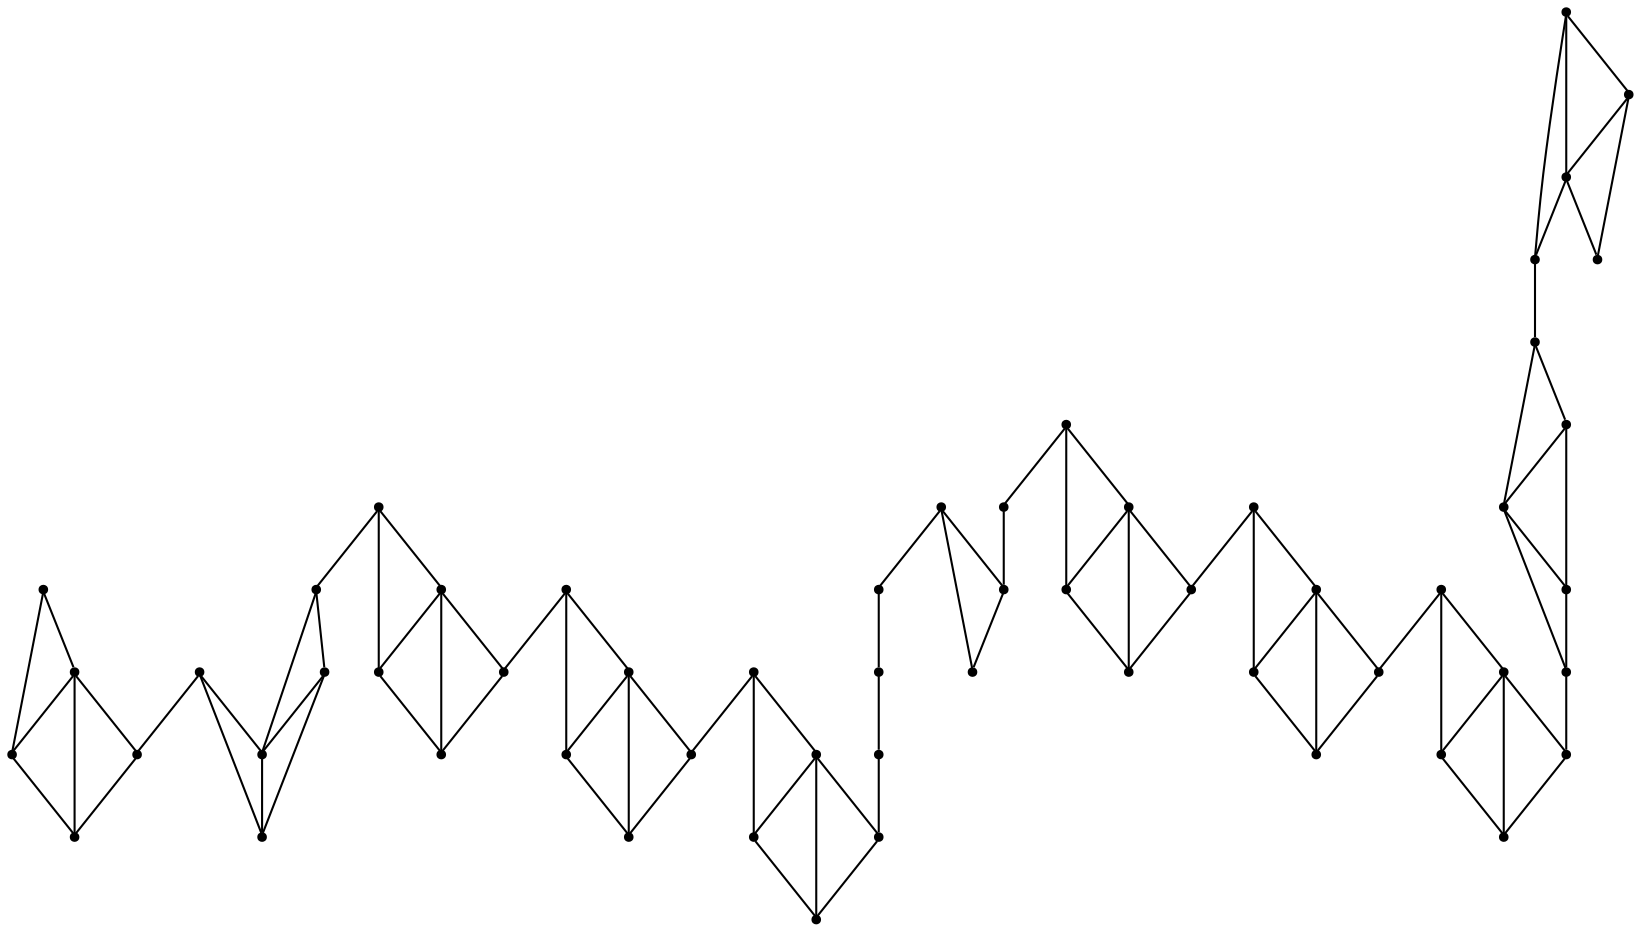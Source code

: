 graph {
  node [shape=point,comment="{\"directed\":false,\"doi\":\"10.1007/978-3-319-50106-2_41\",\"figure\":\"2 (2)\"}"]

  v0 [pos="1510.3729223673977,1963.3254160390175"]
  v1 [pos="1500.808842815127,1963.3254160390175"]
  v2 [pos="1489.1861518283044,1963.3254160390175"]
  v3 [pos="1477.5634608414814,1963.3254160390175"]
  v4 [pos="1465.9407698546588,1963.3254160390175"]
  v5 [pos="1448.4880383796212,1963.3264652350508"]
  v6 [pos="1438.9198891686176,1963.3264652350508"]
  v7 [pos="1427.297198181795,1963.3264652350508"]
  v8 [pos="1415.6745071949722,1963.3264652350508"]
  v9 [pos="1404.0518162081494,1963.3264652350508"]
  v10 [pos="1380.8064342345037,1963.3264652350508"]
  v11 [pos="1369.183743247681,1963.3264652350508"]
  v12 [pos="1357.561052260858,1963.3264652350508"]
  v13 [pos="1345.9383612740355,1963.3264652350508"]
  v14 [pos="1322.6929793003899,1963.3264652350508"]
  v15 [pos="1311.066091477999,1963.3264652350508"]
  v16 [pos="1299.4434004911764,1963.3264652350508"]
  v17 [pos="1287.8196920896703,1963.3264652350508"]
  v18 [pos="1264.5712578719751,1963.3264652350508"]
  v19 [pos="1252.9485668851523,1963.3264652350508"]
  v20 [pos="1241.3258758983295,1963.3264652350508"]
  v21 [pos="1229.703184911507,1963.3264652350508"]
  v22 [pos="1206.4536061022932,1963.3264652350508"]
  v23 [pos="1194.8340627421464,1963.3285636271173"]
  v24 [pos="1167.0922165762468,1963.3267195856042"]
  v25 [pos="1155.9737817417683,1963.3285636271173"]
  v26 [pos="1148.3402783450147,1963.3264652350508"]
  v27 [pos="1136.7165381492998,1963.3285636271173"]
  v28 [pos="1125.094896371369,1963.3264652350508"]
  v29 [pos="1090.2226265753327,1963.3264652350508"]
  v30 [pos="1078.5999355885099,1963.3264652350508"]
  v31 [pos="1066.9772604987916,1963.3264652350508"]
  v32 [pos="1055.3545695119687,1963.3264652350508"]
  v33 [pos="1041.673267090594,1963.3264652350508"]
  v34 [pos="1032.1050542911728,1963.3264652350508"]
  v35 [pos="1020.4823633043501,1963.3264652350508"]
  v36 [pos="1008.8596723175273,1963.3264652350508"]
  v37 [pos="997.2369813307045,1963.3264652350508"]
  v38 [pos="973.9915993570588,1963.3264652350508"]
  v39 [pos="962.3689719586537,1963.3264652350508"]
  v40 [pos="950.746280971831,1963.3264652350508"]
  v41 [pos="939.1235899850083,1963.3264652350508"]
  v42 [pos="915.8782080113626,1963.3264652350508"]
  v43 [pos="904.2482043565045,1963.3264652350508"]
  v44 [pos="892.6244959549986,1963.3264652350508"]
  v45 [pos="881.001804968176,1963.3264652350508"]
  v46 [pos="864.3283495520263,1963.3254160390175"]
  v47 [pos="854.7611541672883,1963.3254160390175"]
  v48 [pos="843.1374457657823,1963.3254160390175"]
  v49 [pos="831.5147547789596,1963.3254160390175"]
  v50 [pos="819.8920637921368,1963.3254160390175"]
  v51 [pos="1390.3703866099395,1963.3264652350508"]
  v52 [pos="1332.2570588526607,1963.3264652350508"]
  v53 [pos="1274.1352102474107,1963.3264652350508"]
  v54 [pos="1099.7867061276036,1963.3264652350508"]
  v55 [pos="983.5598121564801,1963.3264652350508"]
  v56 [pos="925.4380271396477,1963.3264652350508"]

  v50 -- v49 [id="-3",pos="819.8920637921368,1963.3254160390175 831.5147547789596,1963.3254160390175 831.5147547789596,1963.3254160390175 831.5147547789596,1963.3254160390175"]
  v47 -- v46 [id="-4",pos="854.7611541672883,1963.3254160390175 864.3283495520263,1963.3254160390175 864.3283495520263,1963.3254160390175 864.3283495520263,1963.3254160390175"]
  v46 -- v45 [id="-5",pos="864.3283495520263,1963.3254160390175 881.001804968176,1963.3264652350508 881.001804968176,1963.3264652350508 881.001804968176,1963.3264652350508"]
  v45 -- v44 [id="-6",pos="881.001804968176,1963.3264652350508 892.6244959549986,1963.3264652350508 892.6244959549986,1963.3264652350508 892.6244959549986,1963.3264652350508"]
  v44 -- v43 [id="-7",pos="892.6244959549986,1963.3264652350508 904.2482043565045,1963.3264652350508 904.2482043565045,1963.3264652350508 904.2482043565045,1963.3264652350508"]
  v43 -- v42 [id="-8",pos="904.2482043565045,1963.3264652350508 915.8782080113626,1963.3264652350508 915.8782080113626,1963.3264652350508 915.8782080113626,1963.3264652350508"]
  v42 -- v56 [id="-9",pos="915.8782080113626,1963.3264652350508 925.4380271396477,1963.3264652350508 925.4380271396477,1963.3264652350508 925.4380271396477,1963.3264652350508"]
  v56 -- v41 [id="-10",pos="925.4380271396477,1963.3264652350508 939.1235899850083,1963.3264652350508 939.1235899850083,1963.3264652350508 939.1235899850083,1963.3264652350508"]
  v41 -- v40 [id="-11",pos="939.1235899850083,1963.3264652350508 950.746280971831,1963.3264652350508 950.746280971831,1963.3264652350508 950.746280971831,1963.3264652350508"]
  v40 -- v39 [id="-12",pos="950.746280971831,1963.3264652350508 962.3689719586537,1963.3264652350508 962.3689719586537,1963.3264652350508 962.3689719586537,1963.3264652350508"]
  v39 -- v38 [id="-13",pos="962.3689719586537,1963.3264652350508 973.9915993570588,1963.3264652350508 973.9915993570588,1963.3264652350508 973.9915993570588,1963.3264652350508"]
  v38 -- v55 [id="-14",pos="973.9915993570588,1963.3264652350508 983.5598121564801,1963.3264652350508 983.5598121564801,1963.3264652350508 983.5598121564801,1963.3264652350508"]
  v55 -- v37 [id="-15",pos="983.5598121564801,1963.3264652350508 997.2369813307045,1963.3264652350508 997.2369813307045,1963.3264652350508 997.2369813307045,1963.3264652350508"]
  v37 -- v36 [id="-16",pos="997.2369813307045,1963.3264652350508 1008.8596723175273,1963.3264652350508 1008.8596723175273,1963.3264652350508 1008.8596723175273,1963.3264652350508"]
  v36 -- v35 [id="-17",pos="1008.8596723175273,1963.3264652350508 1020.4823633043501,1963.3264652350508 1020.4823633043501,1963.3264652350508 1020.4823633043501,1963.3264652350508"]
  v35 -- v34 [id="-18",pos="1020.4823633043501,1963.3264652350508 1032.1050542911728,1963.3264652350508 1032.1050542911728,1963.3264652350508 1032.1050542911728,1963.3264652350508"]
  v34 -- v33 [id="-19",pos="1032.1050542911728,1963.3264652350508 1041.673267090594,1963.3264652350508 1041.673267090594,1963.3264652350508 1041.673267090594,1963.3264652350508"]
  v33 -- v32 [id="-20",pos="1041.673267090594,1963.3264652350508 1055.3545695119687,1963.3264652350508 1055.3545695119687,1963.3264652350508 1055.3545695119687,1963.3264652350508"]
  v32 -- v31 [id="-21",pos="1055.3545695119687,1963.3264652350508 1066.9772604987916,1963.3264652350508 1066.9772604987916,1963.3264652350508 1066.9772604987916,1963.3264652350508"]
  v31 -- v30 [id="-22",pos="1066.9772604987916,1963.3264652350508 1078.5999355885099,1963.3264652350508 1078.5999355885099,1963.3264652350508 1078.5999355885099,1963.3264652350508"]
  v30 -- v29 [id="-23",pos="1078.5999355885099,1963.3264652350508 1090.2226265753327,1963.3264652350508 1090.2226265753327,1963.3264652350508 1090.2226265753327,1963.3264652350508"]
  v29 -- v54 [id="-24",pos="1090.2226265753327,1963.3264652350508 1099.7867061276036,1963.3264652350508 1099.7867061276036,1963.3264652350508 1099.7867061276036,1963.3264652350508"]
  v54 -- v28 [id="-25",pos="1099.7867061276036,1963.3264652350508 1125.094896371369,1963.3264652350508 1125.094896371369,1963.3264652350508 1125.094896371369,1963.3264652350508"]
  v28 -- v27 [id="-26",pos="1125.094896371369,1963.3264652350508 1136.7165381492998,1963.3285636271173 1136.7165381492998,1963.3285636271173 1136.7165381492998,1963.3285636271173"]
  v27 -- v26 [id="-27",pos="1136.7165381492998,1963.3285636271173 1148.3402783450147,1963.3264652350508 1148.3402783450147,1963.3264652350508 1148.3402783450147,1963.3264652350508"]
  v26 -- v25 [id="-28",pos="1148.3402783450147,1963.3264652350508 1155.9737817417683,1963.3285636271173 1155.9737817417683,1963.3285636271173 1155.9737817417683,1963.3285636271173"]
  v25 -- v24 [id="-29",pos="1155.9737817417683,1963.3285636271173 1167.0922165762468,1963.3267195856042 1167.0922165762468,1963.3267195856042 1167.0922165762468,1963.3267195856042"]
  v24 -- v23 [id="-30",pos="1167.0922165762468,1963.3267195856042 1194.8340627421464,1963.3285636271173 1194.8340627421464,1963.3285636271173 1194.8340627421464,1963.3285636271173"]
  v23 -- v22 [id="-31",pos="1194.8340627421464,1963.3285636271173 1206.4536061022932,1963.3264652350508 1206.4536061022932,1963.3264652350508 1206.4536061022932,1963.3264652350508"]
  v22 -- v21 [id="-32",pos="1206.4536061022932,1963.3264652350508 1229.703184911507,1963.3264652350508 1229.703184911507,1963.3264652350508 1229.703184911507,1963.3264652350508"]
  v21 -- v20 [id="-33",pos="1229.703184911507,1963.3264652350508 1241.3258758983295,1963.3264652350508 1241.3258758983295,1963.3264652350508 1241.3258758983295,1963.3264652350508"]
  v20 -- v19 [id="-34",pos="1241.3258758983295,1963.3264652350508 1252.9485668851523,1963.3264652350508 1252.9485668851523,1963.3264652350508 1252.9485668851523,1963.3264652350508"]
  v19 -- v18 [id="-35",pos="1252.9485668851523,1963.3264652350508 1264.5712578719751,1963.3264652350508 1264.5712578719751,1963.3264652350508 1264.5712578719751,1963.3264652350508"]
  v18 -- v53 [id="-36",pos="1264.5712578719751,1963.3264652350508 1274.1352102474107,1963.3264652350508 1274.1352102474107,1963.3264652350508 1274.1352102474107,1963.3264652350508"]
  v53 -- v17 [id="-37",pos="1274.1352102474107,1963.3264652350508 1287.8196920896703,1963.3264652350508 1287.8196920896703,1963.3264652350508 1287.8196920896703,1963.3264652350508"]
  v17 -- v16 [id="-38",pos="1287.8196920896703,1963.3264652350508 1299.4434004911764,1963.3264652350508 1299.4434004911764,1963.3264652350508 1299.4434004911764,1963.3264652350508"]
  v16 -- v15 [id="-39",pos="1299.4434004911764,1963.3264652350508 1311.066091477999,1963.3264652350508 1311.066091477999,1963.3264652350508 1311.066091477999,1963.3264652350508"]
  v15 -- v14 [id="-40",pos="1311.066091477999,1963.3264652350508 1322.6929793003899,1963.3264652350508 1322.6929793003899,1963.3264652350508 1322.6929793003899,1963.3264652350508"]
  v14 -- v52 [id="-41",pos="1322.6929793003899,1963.3264652350508 1332.2570588526607,1963.3264652350508 1332.2570588526607,1963.3264652350508 1332.2570588526607,1963.3264652350508"]
  v52 -- v13 [id="-42",pos="1332.2570588526607,1963.3264652350508 1345.9383612740355,1963.3264652350508 1345.9383612740355,1963.3264652350508 1345.9383612740355,1963.3264652350508"]
  v13 -- v12 [id="-43",pos="1345.9383612740355,1963.3264652350508 1357.561052260858,1963.3264652350508 1357.561052260858,1963.3264652350508 1357.561052260858,1963.3264652350508"]
  v12 -- v11 [id="-44",pos="1357.561052260858,1963.3264652350508 1369.183743247681,1963.3264652350508 1369.183743247681,1963.3264652350508 1369.183743247681,1963.3264652350508"]
  v11 -- v10 [id="-45",pos="1369.183743247681,1963.3264652350508 1380.8064342345037,1963.3264652350508 1380.8064342345037,1963.3264652350508 1380.8064342345037,1963.3264652350508"]
  v10 -- v51 [id="-46",pos="1380.8064342345037,1963.3264652350508 1390.3703866099395,1963.3264652350508 1390.3703866099395,1963.3264652350508 1390.3703866099395,1963.3264652350508"]
  v51 -- v9 [id="-47",pos="1390.3703866099395,1963.3264652350508 1404.0518162081494,1963.3264652350508 1404.0518162081494,1963.3264652350508 1404.0518162081494,1963.3264652350508"]
  v9 -- v8 [id="-48",pos="1404.0518162081494,1963.3264652350508 1415.6745071949722,1963.3264652350508 1415.6745071949722,1963.3264652350508 1415.6745071949722,1963.3264652350508"]
  v8 -- v7 [id="-49",pos="1415.6745071949722,1963.3264652350508 1427.297198181795,1963.3264652350508 1427.297198181795,1963.3264652350508 1427.297198181795,1963.3264652350508"]
  v7 -- v6 [id="-50",pos="1427.297198181795,1963.3264652350508 1438.9198891686176,1963.3264652350508 1438.9198891686176,1963.3264652350508 1438.9198891686176,1963.3264652350508"]
  v6 -- v5 [id="-51",pos="1438.9198891686176,1963.3264652350508 1448.4880383796212,1963.3264652350508 1448.4880383796212,1963.3264652350508 1448.4880383796212,1963.3264652350508"]
  v5 -- v4 [id="-52",pos="1448.4880383796212,1963.3264652350508 1465.9407698546588,1963.3254160390175 1465.9407698546588,1963.3254160390175 1465.9407698546588,1963.3254160390175"]
  v4 -- v3 [id="-53",pos="1465.9407698546588,1963.3254160390175 1477.5634608414814,1963.3254160390175 1477.5634608414814,1963.3254160390175 1477.5634608414814,1963.3254160390175"]
  v3 -- v2 [id="-54",pos="1477.5634608414814,1963.3254160390175 1489.1861518283044,1963.3254160390175 1489.1861518283044,1963.3254160390175 1489.1861518283044,1963.3254160390175"]
  v2 -- v1 [id="-55",pos="1489.1861518283044,1963.3254160390175 1500.808842815127,1963.3254160390175 1500.808842815127,1963.3254160390175 1500.808842815127,1963.3254160390175"]
  v1 -- v0 [id="-56",pos="1500.808842815127,1963.3254160390175 1510.3729223673977,1963.3254160390175 1510.3729223673977,1963.3254160390175 1510.3729223673977,1963.3254160390175"]
  v48 -- v47 [id="-58",pos="843.1374457657823,1963.3254160390175 854.7611541672883,1963.3254160390175 854.7611541672883,1963.3254160390175 854.7611541672883,1963.3254160390175"]
  v49 -- v48 [id="-59",pos="831.5147547789596,1963.3254160390175 843.1374457657823,1963.3254160390175 843.1374457657823,1963.3254160390175 843.1374457657823,1963.3254160390175"]
  v0 -- v2 [id="-363",pos="1510.3729223673977,1963.3254160390175 1489.1861518283044,1963.3254160390175 1489.1861518283044,1963.3254160390175 1489.1861518283044,1963.3254160390175"]
  v1 -- v3 [id="-387",pos="1500.808842815127,1963.3254160390175 1477.5634608414814,1963.3254160390175 1477.5634608414814,1963.3254160390175 1477.5634608414814,1963.3254160390175"]
  v2 -- v4 [id="-417",pos="1489.1861518283044,1963.3254160390175 1465.9407698546588,1963.3254160390175 1465.9407698546588,1963.3254160390175 1465.9407698546588,1963.3254160390175"]
  v48 -- v50 [id="-424",pos="843.1374457657823,1963.3254160390175 819.8920637921368,1963.3254160390175 819.8920637921368,1963.3254160390175 819.8920637921368,1963.3254160390175"]
  v5 -- v7 [id="-469",pos="1448.4880383796212,1963.3264652350508 1427.297198181795,1963.3264652350508 1427.297198181795,1963.3264652350508 1427.297198181795,1963.3264652350508"]
  v8 -- v6 [id="-499",pos="1415.6745071949722,1963.3264652350508 1438.9198891686176,1963.3264652350508 1438.9198891686176,1963.3264652350508 1438.9198891686176,1963.3264652350508"]
  v9 -- v7 [id="-522",pos="1404.0518162081494,1963.3264652350508 1427.297198181795,1963.3264652350508 1427.297198181795,1963.3264652350508 1427.297198181795,1963.3264652350508"]
  v51 -- v11 [id="-544",pos="1390.3703866099395,1963.3264652350508 1369.183743247681,1963.3264652350508 1369.183743247681,1963.3264652350508 1369.183743247681,1963.3264652350508"]
  v47 -- v49 [id="-571",pos="854.7611541672883,1963.3254160390175 831.5147547789596,1963.3254160390175 831.5147547789596,1963.3254160390175 831.5147547789596,1963.3254160390175"]
  v10 -- v12 [id="-572",pos="1380.8064342345037,1963.3264652350508 1357.561052260858,1963.3264652350508 1357.561052260858,1963.3264652350508 1357.561052260858,1963.3264652350508"]
  v11 -- v13 [id="-596",pos="1369.183743247681,1963.3264652350508 1345.9383612740355,1963.3264652350508 1345.9383612740355,1963.3264652350508 1345.9383612740355,1963.3264652350508"]
  v52 -- v15 [id="-623",pos="1332.2570588526607,1963.3264652350508 1311.066091477999,1963.3264652350508 1311.066091477999,1963.3264652350508 1311.066091477999,1963.3264652350508"]
  v14 -- v16 [id="-649",pos="1322.6929793003899,1963.3264652350508 1299.4434004911764,1963.3264652350508 1299.4434004911764,1963.3264652350508 1299.4434004911764,1963.3264652350508"]
  v15 -- v17 [id="-675",pos="1311.066091477999,1963.3264652350508 1287.8196920896703,1963.3264652350508 1287.8196920896703,1963.3264652350508 1287.8196920896703,1963.3264652350508"]
  v48 -- v46 [id="-678",pos="843.1374457657823,1963.3254160390175 864.3283495520263,1963.3254160390175 864.3283495520263,1963.3254160390175 864.3283495520263,1963.3254160390175"]
  v53 -- v19 [id="-702",pos="1274.1352102474107,1963.3264652350508 1252.9485668851523,1963.3264652350508 1252.9485668851523,1963.3264652350508 1252.9485668851523,1963.3264652350508"]
  v18 -- v20 [id="-726",pos="1264.5712578719751,1963.3264652350508 1241.3258758983295,1963.3264652350508 1241.3258758983295,1963.3264652350508 1241.3258758983295,1963.3264652350508"]
  v45 -- v43 [id="-730",pos="881.001804968176,1963.3264652350508 904.2482043565045,1963.3264652350508 904.2482043565045,1963.3264652350508 904.2482043565045,1963.3264652350508"]
  v19 -- v21 [id="-754",pos="1252.9485668851523,1963.3264652350508 1229.703184911507,1963.3264652350508 1229.703184911507,1963.3264652350508 1229.703184911507,1963.3264652350508"]
  v44 -- v42 [id="-935",pos="892.6244959549986,1963.3264652350508 915.8782080113626,1963.3264652350508 915.8782080113626,1963.3264652350508 915.8782080113626,1963.3264652350508"]
  v25 -- v27 [id="-974",pos="1155.9737817417683,1963.3285636271173 1136.7165381492998,1963.3285636271173 1136.7165381492998,1963.3285636271173 1136.7165381492998,1963.3285636271173"]
  v43 -- v56 [id="-991",pos="904.2482043565045,1963.3264652350508 925.4380271396477,1963.3264652350508 925.4380271396477,1963.3264652350508 925.4380271396477,1963.3264652350508"]
  v54 -- v30 [id="-1031",pos="1099.7867061276036,1963.3264652350508 1078.5999355885099,1963.3264652350508 1078.5999355885099,1963.3264652350508 1078.5999355885099,1963.3264652350508"]
  v29 -- v31 [id="-1074",pos="1090.2226265753327,1963.3264652350508 1066.9772604987916,1963.3264652350508 1066.9772604987916,1963.3264652350508 1066.9772604987916,1963.3264652350508"]
  v30 -- v32 [id="-1112",pos="1078.5999355885099,1963.3264652350508 1055.3545695119687,1963.3264652350508 1055.3545695119687,1963.3264652350508 1055.3545695119687,1963.3264652350508"]
  v39 -- v41 [id="-1144",pos="962.3689719586537,1963.3264652350508 939.1235899850083,1963.3264652350508 939.1235899850083,1963.3264652350508 939.1235899850083,1963.3264652350508"]
  v33 -- v35 [id="-1146",pos="1041.673267090594,1963.3264652350508 1020.4823633043501,1963.3264652350508 1020.4823633043501,1963.3264652350508 1020.4823633043501,1963.3264652350508"]
  v34 -- v36 [id="-1173",pos="1032.1050542911728,1963.3264652350508 1008.8596723175273,1963.3264652350508 1008.8596723175273,1963.3264652350508 1008.8596723175273,1963.3264652350508"]
  v35 -- v37 [id="-1208",pos="1020.4823633043501,1963.3264652350508 997.2369813307045,1963.3264652350508 997.2369813307045,1963.3264652350508 997.2369813307045,1963.3264652350508"]
  v55 -- v39 [id="-1239",pos="983.5598121564801,1963.3264652350508 962.3689719586537,1963.3264652350508 962.3689719586537,1963.3264652350508 962.3689719586537,1963.3264652350508"]
  v38 -- v40 [id="-1266",pos="973.9915993570588,1963.3264652350508 950.746280971831,1963.3264652350508 950.746280971831,1963.3264652350508 950.746280971831,1963.3264652350508"]
}